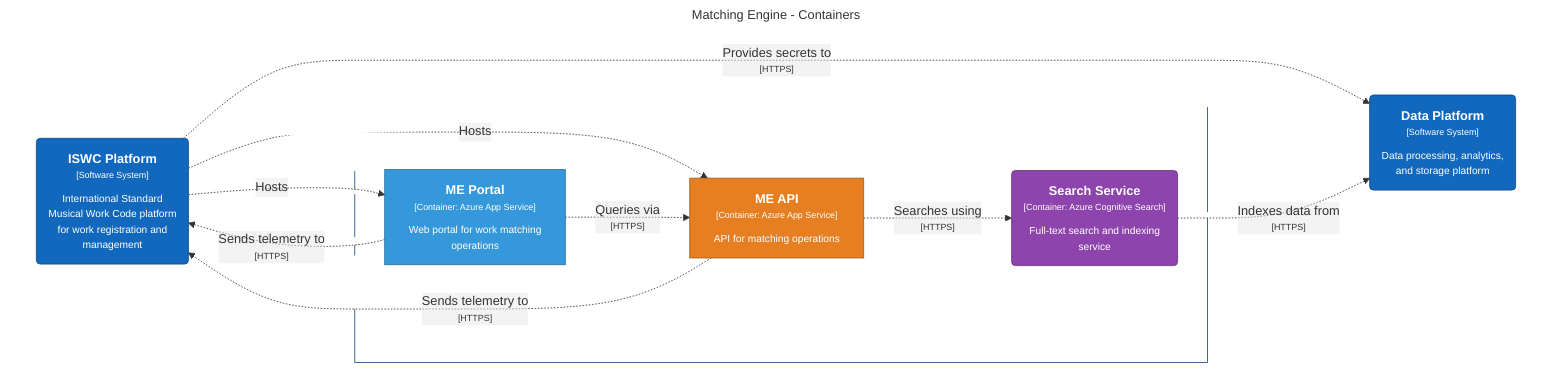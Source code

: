 graph TB
  linkStyle default fill:#ffffff

  subgraph diagram ["Matching Engine - Containers"]
    style diagram fill:#ffffff,stroke:#ffffff

    4("<div style='font-weight: bold'>ISWC Platform</div><div style='font-size: 70%; margin-top: 0px'>[Software System]</div><div style='font-size: 80%; margin-top:10px'>International Standard<br />Musical Work Code platform<br />for work registration and<br />management</div>")
    style 4 fill:#1168bd,stroke:#0b4884,color:#ffffff
    17("<div style='font-weight: bold'>Data Platform</div><div style='font-size: 70%; margin-top: 0px'>[Software System]</div><div style='font-size: 80%; margin-top:10px'>Data processing, analytics,<br />and storage platform</div>")
    style 17 fill:#1168bd,stroke:#0b4884,color:#ffffff

    subgraph 13 ["Matching Engine"]
      style 13 fill:#ffffff,stroke:#0b4884,color:#0b4884

      14["<div style='font-weight: bold'>ME Portal</div><div style='font-size: 70%; margin-top: 0px'>[Container: Azure App Service]</div><div style='font-size: 80%; margin-top:10px'>Web portal for work matching<br />operations</div>"]
      style 14 fill:#3498db,stroke:#246a99,color:#ffffff
      15["<div style='font-weight: bold'>ME API</div><div style='font-size: 70%; margin-top: 0px'>[Container: Azure App Service]</div><div style='font-size: 80%; margin-top:10px'>API for matching operations</div>"]
      style 15 fill:#e67e22,stroke:#a15817,color:#ffffff
      16("<div style='font-weight: bold'>Search Service</div><div style='font-size: 70%; margin-top: 0px'>[Container: Azure Cognitive Search]</div><div style='font-size: 80%; margin-top:10px'>Full-text search and indexing<br />service</div>")
      style 16 fill:#8e44ad,stroke:#632f79,color:#ffffff
    end

    4-. "<div>Hosts</div><div style='font-size: 70%'></div>" .->14
    4-. "<div>Hosts</div><div style='font-size: 70%'></div>" .->15
    4-. "<div>Provides secrets to</div><div style='font-size: 70%'>[HTTPS]</div>" .->17
    14-. "<div>Sends telemetry to</div><div style='font-size: 70%'>[HTTPS]</div>" .->4
    15-. "<div>Sends telemetry to</div><div style='font-size: 70%'>[HTTPS]</div>" .->4
    14-. "<div>Queries via</div><div style='font-size: 70%'>[HTTPS]</div>" .->15
    15-. "<div>Searches using</div><div style='font-size: 70%'>[HTTPS]</div>" .->16
    16-. "<div>Indexes data from</div><div style='font-size: 70%'>[HTTPS]</div>" .->17
  end